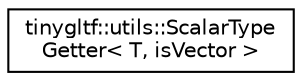 digraph "Graphical Class Hierarchy"
{
 // LATEX_PDF_SIZE
  edge [fontname="Helvetica",fontsize="10",labelfontname="Helvetica",labelfontsize="10"];
  node [fontname="Helvetica",fontsize="10",shape=record];
  rankdir="LR";
  Node0 [label="tinygltf::utils::ScalarType\lGetter\< T, isVector \>",height=0.2,width=0.4,color="black", fillcolor="white", style="filled",URL="$structtinygltf_1_1utils_1_1_scalar_type_getter.html",tooltip=" "];
}

